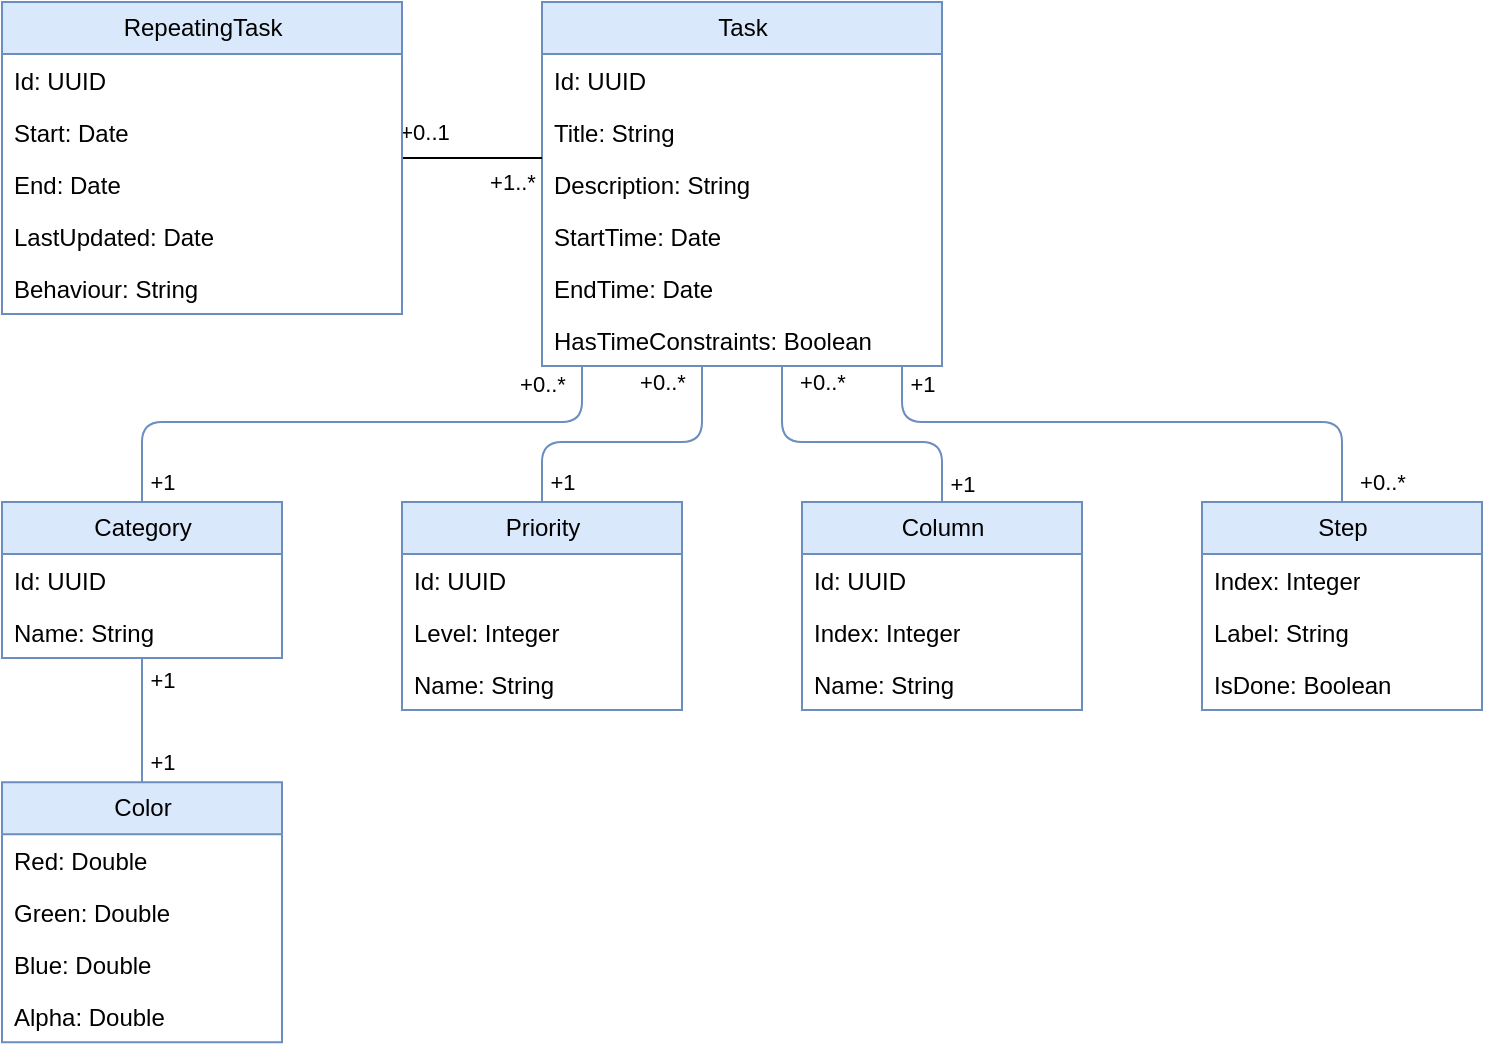 <mxfile version="24.8.3">
  <diagram name="1 oldal" id="KdIXGfYalOhUa_dOvi26">
    <mxGraphModel dx="1122" dy="765" grid="1" gridSize="10" guides="1" tooltips="1" connect="1" arrows="1" fold="1" page="1" pageScale="1" pageWidth="827" pageHeight="1169" math="0" shadow="0">
      <root>
        <mxCell id="0" />
        <mxCell id="1" parent="0" />
        <mxCell id="BmGdOzdEx5Pd-HnYDb_1-54" style="edgeStyle=orthogonalEdgeStyle;rounded=1;orthogonalLoop=1;jettySize=auto;html=1;entryX=0.5;entryY=0;entryDx=0;entryDy=0;fillColor=#dae8fc;strokeColor=#6c8ebf;endArrow=none;endFill=0;" parent="1" source="BmGdOzdEx5Pd-HnYDb_1-26" target="BmGdOzdEx5Pd-HnYDb_1-47" edge="1">
          <mxGeometry relative="1" as="geometry">
            <Array as="points">
              <mxPoint x="340" y="240" />
              <mxPoint x="120" y="240" />
            </Array>
          </mxGeometry>
        </mxCell>
        <mxCell id="BmGdOzdEx5Pd-HnYDb_1-61" value="+1" style="edgeLabel;html=1;align=center;verticalAlign=middle;resizable=0;points=[];labelBackgroundColor=none;" parent="BmGdOzdEx5Pd-HnYDb_1-54" vertex="1" connectable="0">
          <mxGeometry x="0.921" y="2" relative="1" as="geometry">
            <mxPoint x="8" y="1" as="offset" />
          </mxGeometry>
        </mxCell>
        <mxCell id="BmGdOzdEx5Pd-HnYDb_1-65" value="+0..*" style="edgeLabel;html=1;align=center;verticalAlign=middle;resizable=0;points=[];labelBackgroundColor=none;" parent="BmGdOzdEx5Pd-HnYDb_1-54" vertex="1" connectable="0">
          <mxGeometry x="-0.933" relative="1" as="geometry">
            <mxPoint x="-20" y="-1" as="offset" />
          </mxGeometry>
        </mxCell>
        <mxCell id="BmGdOzdEx5Pd-HnYDb_1-56" value="+1" style="edgeStyle=orthogonalEdgeStyle;rounded=1;orthogonalLoop=1;jettySize=auto;html=1;fillColor=#dae8fc;strokeColor=#6c8ebf;endArrow=none;endFill=0;labelBackgroundColor=none;" parent="1" source="BmGdOzdEx5Pd-HnYDb_1-26" target="BmGdOzdEx5Pd-HnYDb_1-30" edge="1">
          <mxGeometry x="0.865" y="10" relative="1" as="geometry">
            <Array as="points">
              <mxPoint x="400" y="250" />
              <mxPoint x="320" y="250" />
            </Array>
            <mxPoint as="offset" />
          </mxGeometry>
        </mxCell>
        <mxCell id="BmGdOzdEx5Pd-HnYDb_1-66" value="+0..*" style="edgeLabel;html=1;align=center;verticalAlign=middle;resizable=0;points=[];labelBackgroundColor=none;" parent="BmGdOzdEx5Pd-HnYDb_1-56" vertex="1" connectable="0">
          <mxGeometry relative="1" as="geometry">
            <mxPoint x="16" y="-30" as="offset" />
          </mxGeometry>
        </mxCell>
        <mxCell id="BmGdOzdEx5Pd-HnYDb_1-57" style="edgeStyle=orthogonalEdgeStyle;rounded=1;orthogonalLoop=1;jettySize=auto;html=1;entryX=0.5;entryY=0;entryDx=0;entryDy=0;fillColor=#dae8fc;strokeColor=#6c8ebf;endArrow=none;endFill=0;" parent="1" source="BmGdOzdEx5Pd-HnYDb_1-26" target="BmGdOzdEx5Pd-HnYDb_1-38" edge="1">
          <mxGeometry relative="1" as="geometry">
            <Array as="points">
              <mxPoint x="440" y="250" />
              <mxPoint x="520" y="250" />
            </Array>
          </mxGeometry>
        </mxCell>
        <mxCell id="BmGdOzdEx5Pd-HnYDb_1-62" value="+1" style="edgeLabel;html=1;align=center;verticalAlign=middle;resizable=0;points=[];labelBackgroundColor=none;" parent="BmGdOzdEx5Pd-HnYDb_1-57" vertex="1" connectable="0">
          <mxGeometry x="0.722" y="2" relative="1" as="geometry">
            <mxPoint x="8" y="11" as="offset" />
          </mxGeometry>
        </mxCell>
        <mxCell id="BmGdOzdEx5Pd-HnYDb_1-67" value="+0..*" style="edgeLabel;html=1;align=center;verticalAlign=middle;resizable=0;points=[];labelBackgroundColor=none;" parent="BmGdOzdEx5Pd-HnYDb_1-57" vertex="1" connectable="0">
          <mxGeometry relative="1" as="geometry">
            <mxPoint x="-16" y="-30" as="offset" />
          </mxGeometry>
        </mxCell>
        <mxCell id="BmGdOzdEx5Pd-HnYDb_1-58" style="edgeStyle=orthogonalEdgeStyle;rounded=1;orthogonalLoop=1;jettySize=auto;html=1;entryX=0.5;entryY=0;entryDx=0;entryDy=0;fillColor=#dae8fc;strokeColor=#6c8ebf;endArrow=none;endFill=0;" parent="1" source="BmGdOzdEx5Pd-HnYDb_1-26" target="BmGdOzdEx5Pd-HnYDb_1-42" edge="1">
          <mxGeometry relative="1" as="geometry">
            <Array as="points">
              <mxPoint x="500" y="240" />
              <mxPoint x="720" y="240" />
            </Array>
          </mxGeometry>
        </mxCell>
        <mxCell id="BmGdOzdEx5Pd-HnYDb_1-63" value="+0..*" style="edgeLabel;html=1;align=center;verticalAlign=middle;resizable=0;points=[];labelBackgroundColor=none;" parent="BmGdOzdEx5Pd-HnYDb_1-58" vertex="1" connectable="0">
          <mxGeometry x="0.941" y="-1" relative="1" as="geometry">
            <mxPoint x="21" y="-2" as="offset" />
          </mxGeometry>
        </mxCell>
        <mxCell id="BmGdOzdEx5Pd-HnYDb_1-68" value="+1" style="edgeLabel;html=1;align=center;verticalAlign=middle;resizable=0;points=[];labelBackgroundColor=none;" parent="BmGdOzdEx5Pd-HnYDb_1-58" vertex="1" connectable="0">
          <mxGeometry x="-0.933" y="-1" relative="1" as="geometry">
            <mxPoint x="11" y="-1" as="offset" />
          </mxGeometry>
        </mxCell>
        <mxCell id="BmGdOzdEx5Pd-HnYDb_1-26" value="Task" style="swimlane;fontStyle=0;childLayout=stackLayout;horizontal=1;startSize=26;fillColor=#dae8fc;horizontalStack=0;resizeParent=1;resizeParentMax=0;resizeLast=0;collapsible=1;marginBottom=0;html=1;strokeColor=#6c8ebf;" parent="1" vertex="1">
          <mxGeometry x="320" y="30" width="200" height="182" as="geometry">
            <mxRectangle x="540" y="460" width="70" height="30" as="alternateBounds" />
          </mxGeometry>
        </mxCell>
        <mxCell id="BmGdOzdEx5Pd-HnYDb_1-51" value="Id: UUID" style="text;align=left;verticalAlign=top;spacingLeft=4;spacingRight=4;overflow=hidden;rotatable=0;points=[[0,0.5],[1,0.5]];portConstraint=eastwest;whiteSpace=wrap;html=1;" parent="BmGdOzdEx5Pd-HnYDb_1-26" vertex="1">
          <mxGeometry y="26" width="200" height="26" as="geometry" />
        </mxCell>
        <mxCell id="BmGdOzdEx5Pd-HnYDb_1-27" value="Title: String" style="text;align=left;verticalAlign=top;spacingLeft=4;spacingRight=4;overflow=hidden;rotatable=0;points=[[0,0.5],[1,0.5]];portConstraint=eastwest;whiteSpace=wrap;html=1;" parent="BmGdOzdEx5Pd-HnYDb_1-26" vertex="1">
          <mxGeometry y="52" width="200" height="26" as="geometry" />
        </mxCell>
        <mxCell id="BmGdOzdEx5Pd-HnYDb_1-53" value="Description: String" style="text;align=left;verticalAlign=top;spacingLeft=4;spacingRight=4;overflow=hidden;rotatable=0;points=[[0,0.5],[1,0.5]];portConstraint=eastwest;whiteSpace=wrap;html=1;" parent="BmGdOzdEx5Pd-HnYDb_1-26" vertex="1">
          <mxGeometry y="78" width="200" height="26" as="geometry" />
        </mxCell>
        <mxCell id="BmGdOzdEx5Pd-HnYDb_1-28" value="StartTime: Date" style="text;align=left;verticalAlign=top;spacingLeft=4;spacingRight=4;overflow=hidden;rotatable=0;points=[[0,0.5],[1,0.5]];portConstraint=eastwest;whiteSpace=wrap;html=1;" parent="BmGdOzdEx5Pd-HnYDb_1-26" vertex="1">
          <mxGeometry y="104" width="200" height="26" as="geometry" />
        </mxCell>
        <mxCell id="BmGdOzdEx5Pd-HnYDb_1-29" value="EndTime: Date" style="text;align=left;verticalAlign=top;spacingLeft=4;spacingRight=4;overflow=hidden;rotatable=0;points=[[0,0.5],[1,0.5]];portConstraint=eastwest;whiteSpace=wrap;html=1;" parent="BmGdOzdEx5Pd-HnYDb_1-26" vertex="1">
          <mxGeometry y="130" width="200" height="26" as="geometry" />
        </mxCell>
        <mxCell id="BmGdOzdEx5Pd-HnYDb_1-52" value="HasTimeConstraints: Boolean" style="text;align=left;verticalAlign=top;spacingLeft=4;spacingRight=4;overflow=hidden;rotatable=0;points=[[0,0.5],[1,0.5]];portConstraint=eastwest;whiteSpace=wrap;html=1;" parent="BmGdOzdEx5Pd-HnYDb_1-26" vertex="1">
          <mxGeometry y="156" width="200" height="26" as="geometry" />
        </mxCell>
        <mxCell id="BmGdOzdEx5Pd-HnYDb_1-30" value="Priority" style="swimlane;fontStyle=0;childLayout=stackLayout;horizontal=1;startSize=26;fillColor=#dae8fc;horizontalStack=0;resizeParent=1;resizeParentMax=0;resizeLast=0;collapsible=1;marginBottom=0;html=1;strokeColor=#6c8ebf;" parent="1" vertex="1">
          <mxGeometry x="250" y="280" width="140" height="104" as="geometry" />
        </mxCell>
        <mxCell id="BmGdOzdEx5Pd-HnYDb_1-31" value="Id: UUID" style="text;align=left;verticalAlign=top;spacingLeft=4;spacingRight=4;overflow=hidden;rotatable=0;points=[[0,0.5],[1,0.5]];portConstraint=eastwest;whiteSpace=wrap;html=1;" parent="BmGdOzdEx5Pd-HnYDb_1-30" vertex="1">
          <mxGeometry y="26" width="140" height="26" as="geometry" />
        </mxCell>
        <mxCell id="BmGdOzdEx5Pd-HnYDb_1-32" value="Level: Integer" style="text;align=left;verticalAlign=top;spacingLeft=4;spacingRight=4;overflow=hidden;rotatable=0;points=[[0,0.5],[1,0.5]];portConstraint=eastwest;whiteSpace=wrap;html=1;" parent="BmGdOzdEx5Pd-HnYDb_1-30" vertex="1">
          <mxGeometry y="52" width="140" height="26" as="geometry" />
        </mxCell>
        <mxCell id="BmGdOzdEx5Pd-HnYDb_1-33" value="Name: String" style="text;align=left;verticalAlign=top;spacingLeft=4;spacingRight=4;overflow=hidden;rotatable=0;points=[[0,0.5],[1,0.5]];portConstraint=eastwest;whiteSpace=wrap;html=1;" parent="BmGdOzdEx5Pd-HnYDb_1-30" vertex="1">
          <mxGeometry y="78" width="140" height="26" as="geometry" />
        </mxCell>
        <mxCell id="BmGdOzdEx5Pd-HnYDb_1-34" value="Color" style="swimlane;fontStyle=0;childLayout=stackLayout;horizontal=1;startSize=26;fillColor=#dae8fc;horizontalStack=0;resizeParent=1;resizeParentMax=0;resizeLast=0;collapsible=1;marginBottom=0;html=1;strokeColor=#6c8ebf;" parent="1" vertex="1">
          <mxGeometry x="50" y="420.1" width="140" height="130" as="geometry" />
        </mxCell>
        <mxCell id="BmGdOzdEx5Pd-HnYDb_1-35" value="Red: Double" style="text;align=left;verticalAlign=top;spacingLeft=4;spacingRight=4;overflow=hidden;rotatable=0;points=[[0,0.5],[1,0.5]];portConstraint=eastwest;whiteSpace=wrap;html=1;" parent="BmGdOzdEx5Pd-HnYDb_1-34" vertex="1">
          <mxGeometry y="26" width="140" height="26" as="geometry" />
        </mxCell>
        <mxCell id="BmGdOzdEx5Pd-HnYDb_1-36" value="Green: Double" style="text;align=left;verticalAlign=top;spacingLeft=4;spacingRight=4;overflow=hidden;rotatable=0;points=[[0,0.5],[1,0.5]];portConstraint=eastwest;whiteSpace=wrap;html=1;" parent="BmGdOzdEx5Pd-HnYDb_1-34" vertex="1">
          <mxGeometry y="52" width="140" height="26" as="geometry" />
        </mxCell>
        <mxCell id="BmGdOzdEx5Pd-HnYDb_1-37" value="Blue: Double" style="text;align=left;verticalAlign=top;spacingLeft=4;spacingRight=4;overflow=hidden;rotatable=0;points=[[0,0.5],[1,0.5]];portConstraint=eastwest;whiteSpace=wrap;html=1;" parent="BmGdOzdEx5Pd-HnYDb_1-34" vertex="1">
          <mxGeometry y="78" width="140" height="26" as="geometry" />
        </mxCell>
        <mxCell id="BmGdOzdEx5Pd-HnYDb_1-46" value="Alpha: Double" style="text;align=left;verticalAlign=top;spacingLeft=4;spacingRight=4;overflow=hidden;rotatable=0;points=[[0,0.5],[1,0.5]];portConstraint=eastwest;whiteSpace=wrap;html=1;" parent="BmGdOzdEx5Pd-HnYDb_1-34" vertex="1">
          <mxGeometry y="104" width="140" height="26" as="geometry" />
        </mxCell>
        <mxCell id="BmGdOzdEx5Pd-HnYDb_1-38" value="Column" style="swimlane;fontStyle=0;childLayout=stackLayout;horizontal=1;startSize=26;fillColor=#dae8fc;horizontalStack=0;resizeParent=1;resizeParentMax=0;resizeLast=0;collapsible=1;marginBottom=0;html=1;strokeColor=#6c8ebf;" parent="1" vertex="1">
          <mxGeometry x="450" y="280" width="140" height="104" as="geometry" />
        </mxCell>
        <mxCell id="BmGdOzdEx5Pd-HnYDb_1-39" value="Id: UUID" style="text;align=left;verticalAlign=top;spacingLeft=4;spacingRight=4;overflow=hidden;rotatable=0;points=[[0,0.5],[1,0.5]];portConstraint=eastwest;whiteSpace=wrap;html=1;" parent="BmGdOzdEx5Pd-HnYDb_1-38" vertex="1">
          <mxGeometry y="26" width="140" height="26" as="geometry" />
        </mxCell>
        <mxCell id="BmGdOzdEx5Pd-HnYDb_1-40" value="Index: Integer" style="text;align=left;verticalAlign=top;spacingLeft=4;spacingRight=4;overflow=hidden;rotatable=0;points=[[0,0.5],[1,0.5]];portConstraint=eastwest;whiteSpace=wrap;html=1;" parent="BmGdOzdEx5Pd-HnYDb_1-38" vertex="1">
          <mxGeometry y="52" width="140" height="26" as="geometry" />
        </mxCell>
        <mxCell id="BmGdOzdEx5Pd-HnYDb_1-41" value="Name: String" style="text;align=left;verticalAlign=top;spacingLeft=4;spacingRight=4;overflow=hidden;rotatable=0;points=[[0,0.5],[1,0.5]];portConstraint=eastwest;whiteSpace=wrap;html=1;" parent="BmGdOzdEx5Pd-HnYDb_1-38" vertex="1">
          <mxGeometry y="78" width="140" height="26" as="geometry" />
        </mxCell>
        <mxCell id="BmGdOzdEx5Pd-HnYDb_1-42" value="Step" style="swimlane;fontStyle=0;childLayout=stackLayout;horizontal=1;startSize=26;fillColor=#dae8fc;horizontalStack=0;resizeParent=1;resizeParentMax=0;resizeLast=0;collapsible=1;marginBottom=0;html=1;strokeColor=#6c8ebf;" parent="1" vertex="1">
          <mxGeometry x="650" y="280" width="140" height="104" as="geometry" />
        </mxCell>
        <mxCell id="BmGdOzdEx5Pd-HnYDb_1-43" value="Index: Integer" style="text;align=left;verticalAlign=top;spacingLeft=4;spacingRight=4;overflow=hidden;rotatable=0;points=[[0,0.5],[1,0.5]];portConstraint=eastwest;whiteSpace=wrap;html=1;" parent="BmGdOzdEx5Pd-HnYDb_1-42" vertex="1">
          <mxGeometry y="26" width="140" height="26" as="geometry" />
        </mxCell>
        <mxCell id="BmGdOzdEx5Pd-HnYDb_1-44" value="Label: String" style="text;align=left;verticalAlign=top;spacingLeft=4;spacingRight=4;overflow=hidden;rotatable=0;points=[[0,0.5],[1,0.5]];portConstraint=eastwest;whiteSpace=wrap;html=1;" parent="BmGdOzdEx5Pd-HnYDb_1-42" vertex="1">
          <mxGeometry y="52" width="140" height="26" as="geometry" />
        </mxCell>
        <mxCell id="BmGdOzdEx5Pd-HnYDb_1-45" value="IsDone: Boolean" style="text;align=left;verticalAlign=top;spacingLeft=4;spacingRight=4;overflow=hidden;rotatable=0;points=[[0,0.5],[1,0.5]];portConstraint=eastwest;whiteSpace=wrap;html=1;" parent="BmGdOzdEx5Pd-HnYDb_1-42" vertex="1">
          <mxGeometry y="78" width="140" height="26" as="geometry" />
        </mxCell>
        <mxCell id="BmGdOzdEx5Pd-HnYDb_1-59" style="edgeStyle=orthogonalEdgeStyle;rounded=0;orthogonalLoop=1;jettySize=auto;html=1;entryX=0.5;entryY=0;entryDx=0;entryDy=0;fillColor=#dae8fc;strokeColor=#6c8ebf;endArrow=none;endFill=0;" parent="1" source="BmGdOzdEx5Pd-HnYDb_1-47" target="BmGdOzdEx5Pd-HnYDb_1-34" edge="1">
          <mxGeometry relative="1" as="geometry" />
        </mxCell>
        <mxCell id="BmGdOzdEx5Pd-HnYDb_1-60" value="+1" style="edgeLabel;html=1;align=center;verticalAlign=middle;resizable=0;points=[];labelBackgroundColor=none;" parent="BmGdOzdEx5Pd-HnYDb_1-59" vertex="1" connectable="0">
          <mxGeometry x="0.227" y="4" relative="1" as="geometry">
            <mxPoint x="6" y="14" as="offset" />
          </mxGeometry>
        </mxCell>
        <mxCell id="BmGdOzdEx5Pd-HnYDb_1-64" value="+1" style="edgeLabel;html=1;align=center;verticalAlign=middle;resizable=0;points=[];labelBackgroundColor=none;" parent="BmGdOzdEx5Pd-HnYDb_1-59" vertex="1" connectable="0">
          <mxGeometry x="-0.666" y="1" relative="1" as="geometry">
            <mxPoint x="9" as="offset" />
          </mxGeometry>
        </mxCell>
        <mxCell id="BmGdOzdEx5Pd-HnYDb_1-47" value="Category" style="swimlane;fontStyle=0;childLayout=stackLayout;horizontal=1;startSize=26;fillColor=#dae8fc;horizontalStack=0;resizeParent=1;resizeParentMax=0;resizeLast=0;collapsible=1;marginBottom=0;html=1;strokeColor=#6c8ebf;" parent="1" vertex="1">
          <mxGeometry x="50" y="280" width="140" height="78" as="geometry" />
        </mxCell>
        <mxCell id="BmGdOzdEx5Pd-HnYDb_1-48" value="Id: UUID" style="text;align=left;verticalAlign=top;spacingLeft=4;spacingRight=4;overflow=hidden;rotatable=0;points=[[0,0.5],[1,0.5]];portConstraint=eastwest;whiteSpace=wrap;html=1;" parent="BmGdOzdEx5Pd-HnYDb_1-47" vertex="1">
          <mxGeometry y="26" width="140" height="26" as="geometry" />
        </mxCell>
        <mxCell id="BmGdOzdEx5Pd-HnYDb_1-49" value="Name: String" style="text;align=left;verticalAlign=top;spacingLeft=4;spacingRight=4;overflow=hidden;rotatable=0;points=[[0,0.5],[1,0.5]];portConstraint=eastwest;whiteSpace=wrap;html=1;" parent="BmGdOzdEx5Pd-HnYDb_1-47" vertex="1">
          <mxGeometry y="52" width="140" height="26" as="geometry" />
        </mxCell>
        <mxCell id="6Jkxu_R9z9SdmOxKAC4_-8" style="edgeStyle=orthogonalEdgeStyle;rounded=1;orthogonalLoop=1;jettySize=auto;html=1;curved=0;endArrow=none;endFill=0;" edge="1" parent="1" source="6Jkxu_R9z9SdmOxKAC4_-1">
          <mxGeometry relative="1" as="geometry">
            <mxPoint x="320" y="108" as="targetPoint" />
            <Array as="points">
              <mxPoint x="300" y="108" />
              <mxPoint x="300" y="108" />
            </Array>
          </mxGeometry>
        </mxCell>
        <mxCell id="6Jkxu_R9z9SdmOxKAC4_-9" value="+0..1" style="edgeLabel;html=1;align=center;verticalAlign=middle;resizable=0;points=[];" vertex="1" connectable="0" parent="6Jkxu_R9z9SdmOxKAC4_-8">
          <mxGeometry x="-0.686" y="1" relative="1" as="geometry">
            <mxPoint y="-12" as="offset" />
          </mxGeometry>
        </mxCell>
        <mxCell id="6Jkxu_R9z9SdmOxKAC4_-11" value="+1..*" style="edgeLabel;html=1;align=center;verticalAlign=middle;resizable=0;points=[];" vertex="1" connectable="0" parent="6Jkxu_R9z9SdmOxKAC4_-8">
          <mxGeometry x="0.571" y="3" relative="1" as="geometry">
            <mxPoint y="15" as="offset" />
          </mxGeometry>
        </mxCell>
        <mxCell id="6Jkxu_R9z9SdmOxKAC4_-1" value="RepeatingTask" style="swimlane;fontStyle=0;childLayout=stackLayout;horizontal=1;startSize=26;fillColor=#dae8fc;horizontalStack=0;resizeParent=1;resizeParentMax=0;resizeLast=0;collapsible=1;marginBottom=0;html=1;strokeColor=#6c8ebf;" vertex="1" parent="1">
          <mxGeometry x="50" y="30" width="200" height="156" as="geometry">
            <mxRectangle x="540" y="460" width="70" height="30" as="alternateBounds" />
          </mxGeometry>
        </mxCell>
        <mxCell id="6Jkxu_R9z9SdmOxKAC4_-2" value="Id: UUID" style="text;align=left;verticalAlign=top;spacingLeft=4;spacingRight=4;overflow=hidden;rotatable=0;points=[[0,0.5],[1,0.5]];portConstraint=eastwest;whiteSpace=wrap;html=1;" vertex="1" parent="6Jkxu_R9z9SdmOxKAC4_-1">
          <mxGeometry y="26" width="200" height="26" as="geometry" />
        </mxCell>
        <mxCell id="6Jkxu_R9z9SdmOxKAC4_-4" value="Start: Date" style="text;align=left;verticalAlign=top;spacingLeft=4;spacingRight=4;overflow=hidden;rotatable=0;points=[[0,0.5],[1,0.5]];portConstraint=eastwest;whiteSpace=wrap;html=1;" vertex="1" parent="6Jkxu_R9z9SdmOxKAC4_-1">
          <mxGeometry y="52" width="200" height="26" as="geometry" />
        </mxCell>
        <mxCell id="6Jkxu_R9z9SdmOxKAC4_-5" value="End: Date" style="text;align=left;verticalAlign=top;spacingLeft=4;spacingRight=4;overflow=hidden;rotatable=0;points=[[0,0.5],[1,0.5]];portConstraint=eastwest;whiteSpace=wrap;html=1;" vertex="1" parent="6Jkxu_R9z9SdmOxKAC4_-1">
          <mxGeometry y="78" width="200" height="26" as="geometry" />
        </mxCell>
        <mxCell id="6Jkxu_R9z9SdmOxKAC4_-6" value="LastUpdated: Date" style="text;align=left;verticalAlign=top;spacingLeft=4;spacingRight=4;overflow=hidden;rotatable=0;points=[[0,0.5],[1,0.5]];portConstraint=eastwest;whiteSpace=wrap;html=1;" vertex="1" parent="6Jkxu_R9z9SdmOxKAC4_-1">
          <mxGeometry y="104" width="200" height="26" as="geometry" />
        </mxCell>
        <mxCell id="6Jkxu_R9z9SdmOxKAC4_-7" value="Behaviour: String&lt;div&gt;&lt;br&gt;&lt;/div&gt;" style="text;align=left;verticalAlign=top;spacingLeft=4;spacingRight=4;overflow=hidden;rotatable=0;points=[[0,0.5],[1,0.5]];portConstraint=eastwest;whiteSpace=wrap;html=1;" vertex="1" parent="6Jkxu_R9z9SdmOxKAC4_-1">
          <mxGeometry y="130" width="200" height="26" as="geometry" />
        </mxCell>
      </root>
    </mxGraphModel>
  </diagram>
</mxfile>
